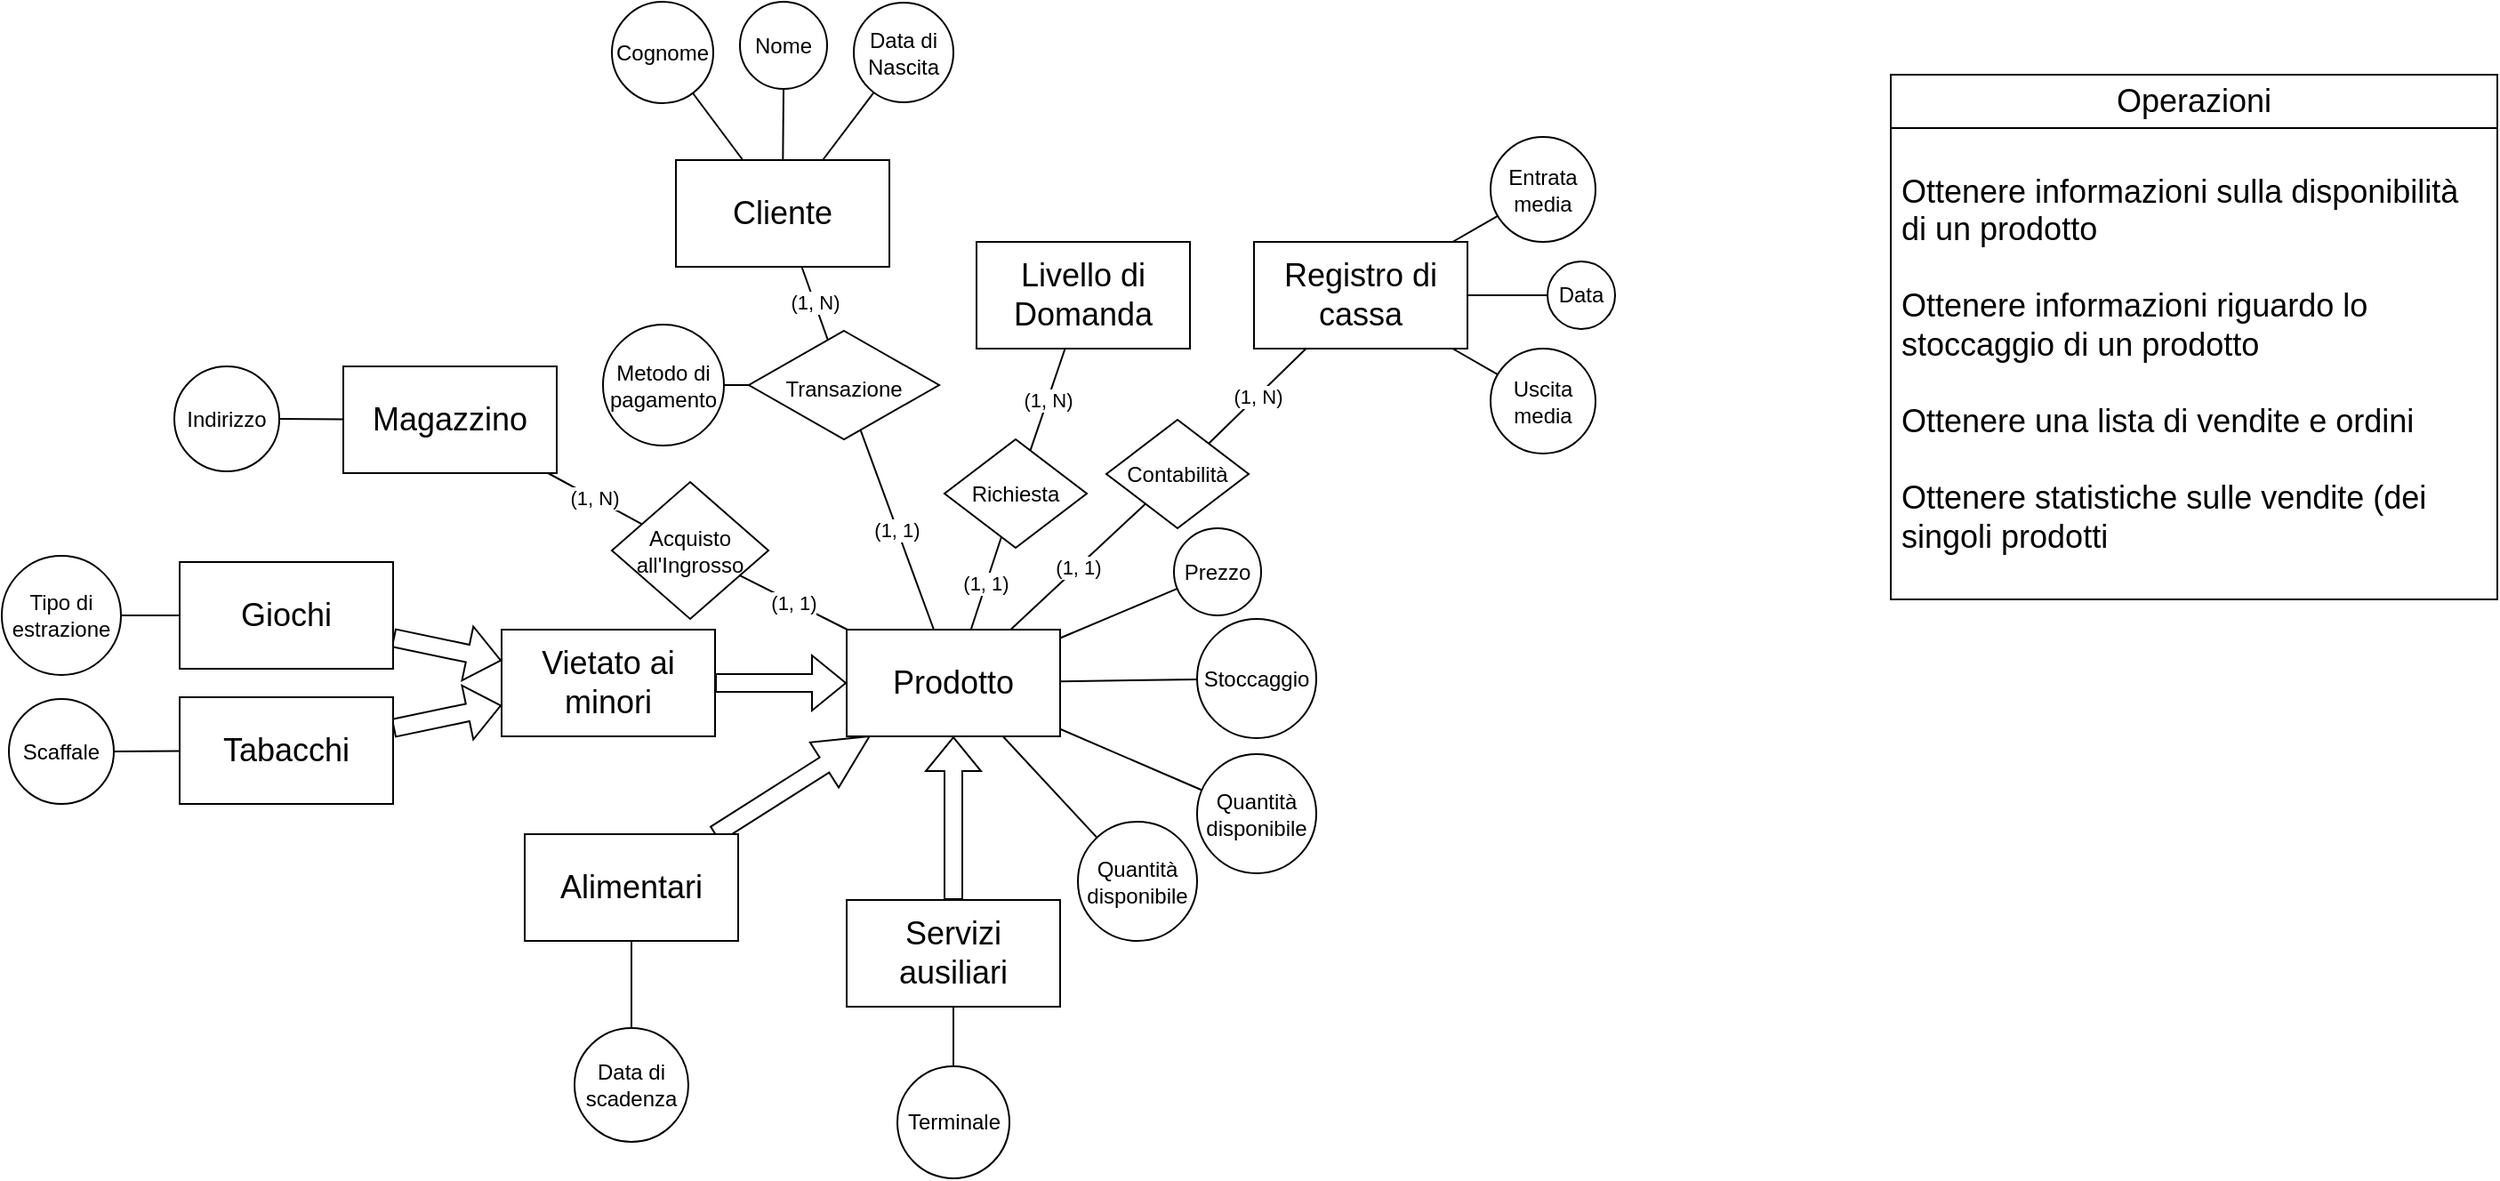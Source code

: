 <mxfile version="22.1.3" type="github">
  <diagram name="Page-1" id="yC7KV2Ko1jgtMiXsxVH6">
    <mxGraphModel dx="2074" dy="746" grid="0" gridSize="10" guides="1" tooltips="1" connect="1" arrows="1" fold="1" page="0" pageScale="1" pageWidth="850" pageHeight="1100" math="0" shadow="0">
      <root>
        <mxCell id="0" />
        <mxCell id="1" parent="0" />
        <mxCell id="NwfZpaaQpDAw_J0AIX61-1" value="&lt;font style=&quot;font-size: 12px;&quot;&gt;Transazione&lt;/font&gt;" style="rhombus;whiteSpace=wrap;html=1;fontSize=16;" parent="1" vertex="1">
          <mxGeometry x="300" y="232" width="107" height="61" as="geometry" />
        </mxCell>
        <mxCell id="NwfZpaaQpDAw_J0AIX61-38" style="edgeStyle=none;curved=1;rounded=0;orthogonalLoop=1;jettySize=auto;html=1;fontSize=12;shape=flexArrow;" parent="1" source="NwfZpaaQpDAw_J0AIX61-36" target="BWnH7RUJTYlGTLS44q7B-50" edge="1">
          <mxGeometry relative="1" as="geometry" />
        </mxCell>
        <mxCell id="NwfZpaaQpDAw_J0AIX61-59" value="" style="edgeStyle=none;curved=1;rounded=0;orthogonalLoop=1;jettySize=auto;html=1;fontSize=12;shape=flexArrow;" parent="1" source="NwfZpaaQpDAw_J0AIX61-58" target="NwfZpaaQpDAw_J0AIX61-10" edge="1">
          <mxGeometry relative="1" as="geometry" />
        </mxCell>
        <mxCell id="NwfZpaaQpDAw_J0AIX61-82" style="edgeStyle=none;curved=1;rounded=0;orthogonalLoop=1;jettySize=auto;html=1;fontSize=12;shape=arrow;" parent="1" source="NwfZpaaQpDAw_J0AIX61-81" target="NwfZpaaQpDAw_J0AIX61-10" edge="1">
          <mxGeometry relative="1" as="geometry" />
        </mxCell>
        <mxCell id="NwfZpaaQpDAw_J0AIX61-87" style="edgeStyle=none;curved=1;rounded=0;orthogonalLoop=1;jettySize=auto;html=1;fontSize=12;shape=flexArrow;" parent="1" source="NwfZpaaQpDAw_J0AIX61-86" target="BWnH7RUJTYlGTLS44q7B-50" edge="1">
          <mxGeometry relative="1" as="geometry" />
        </mxCell>
        <mxCell id="NwfZpaaQpDAw_J0AIX61-10" value="&lt;div&gt;&lt;font style=&quot;font-size: 18px;&quot;&gt;Prodotto&lt;/font&gt;&lt;/div&gt;" style="whiteSpace=wrap;html=1;fontSize=16;" parent="1" vertex="1">
          <mxGeometry x="355" y="400" width="120" height="60" as="geometry" />
        </mxCell>
        <mxCell id="NwfZpaaQpDAw_J0AIX61-28" value="&lt;div&gt;&lt;font style=&quot;font-size: 18px;&quot;&gt;Cliente&lt;/font&gt;&lt;/div&gt;" style="rounded=0;whiteSpace=wrap;html=1;fontSize=16;" parent="1" vertex="1">
          <mxGeometry x="259" y="136" width="120" height="60" as="geometry" />
        </mxCell>
        <mxCell id="NwfZpaaQpDAw_J0AIX61-36" value="&lt;font style=&quot;font-size: 18px;&quot;&gt;Giochi&lt;/font&gt;" style="rounded=0;whiteSpace=wrap;html=1;fontSize=16;" parent="1" vertex="1">
          <mxGeometry x="-20" y="362" width="120" height="60" as="geometry" />
        </mxCell>
        <mxCell id="NwfZpaaQpDAw_J0AIX61-58" value="&lt;font style=&quot;font-size: 18px;&quot;&gt;Servizi ausiliari&lt;/font&gt;" style="whiteSpace=wrap;html=1;fontSize=16;" parent="1" vertex="1">
          <mxGeometry x="355" y="552" width="120" height="60" as="geometry" />
        </mxCell>
        <mxCell id="NwfZpaaQpDAw_J0AIX61-81" value="&lt;font style=&quot;font-size: 18px;&quot;&gt;Alimentari&lt;/font&gt;" style="rounded=0;whiteSpace=wrap;html=1;fontSize=16;" parent="1" vertex="1">
          <mxGeometry x="174" y="515" width="120" height="60" as="geometry" />
        </mxCell>
        <mxCell id="NwfZpaaQpDAw_J0AIX61-86" value="&lt;font style=&quot;font-size: 18px;&quot;&gt;Tabacchi&lt;/font&gt;" style="rounded=0;whiteSpace=wrap;html=1;fontSize=16;" parent="1" vertex="1">
          <mxGeometry x="-20.0" y="438" width="120" height="60" as="geometry" />
        </mxCell>
        <mxCell id="BWnH7RUJTYlGTLS44q7B-9" value="(1, N)" style="endArrow=none;html=1;rounded=0;" parent="1" source="NwfZpaaQpDAw_J0AIX61-1" target="NwfZpaaQpDAw_J0AIX61-28" edge="1">
          <mxGeometry width="50" height="50" relative="1" as="geometry">
            <mxPoint x="305" y="210" as="sourcePoint" />
            <mxPoint x="534" y="325.5" as="targetPoint" />
          </mxGeometry>
        </mxCell>
        <mxCell id="BWnH7RUJTYlGTLS44q7B-10" value="(1, 1)" style="endArrow=none;html=1;rounded=0;" parent="1" source="NwfZpaaQpDAw_J0AIX61-1" target="NwfZpaaQpDAw_J0AIX61-10" edge="1">
          <mxGeometry width="50" height="50" relative="1" as="geometry">
            <mxPoint x="425" y="292" as="sourcePoint" />
            <mxPoint x="425" y="254" as="targetPoint" />
          </mxGeometry>
        </mxCell>
        <mxCell id="BWnH7RUJTYlGTLS44q7B-11" value="Metodo di pagamento" style="ellipse;whiteSpace=wrap;html=1;aspect=fixed;" parent="1" vertex="1">
          <mxGeometry x="218" y="228.5" width="68" height="68" as="geometry" />
        </mxCell>
        <mxCell id="BWnH7RUJTYlGTLS44q7B-13" value="" style="endArrow=none;html=1;rounded=0;" parent="1" source="BWnH7RUJTYlGTLS44q7B-11" target="NwfZpaaQpDAw_J0AIX61-1" edge="1">
          <mxGeometry width="50" height="50" relative="1" as="geometry">
            <mxPoint x="484" y="404.5" as="sourcePoint" />
            <mxPoint x="534" y="354.5" as="targetPoint" />
          </mxGeometry>
        </mxCell>
        <mxCell id="BWnH7RUJTYlGTLS44q7B-17" value="Tipo di estrazione" style="ellipse;whiteSpace=wrap;html=1;aspect=fixed;" parent="1" vertex="1">
          <mxGeometry x="-120" y="358.5" width="67" height="67" as="geometry" />
        </mxCell>
        <mxCell id="BWnH7RUJTYlGTLS44q7B-18" value="" style="endArrow=none;html=1;rounded=0;" parent="1" source="BWnH7RUJTYlGTLS44q7B-17" target="NwfZpaaQpDAw_J0AIX61-36" edge="1">
          <mxGeometry width="50" height="50" relative="1" as="geometry">
            <mxPoint x="-154" y="341" as="sourcePoint" />
            <mxPoint x="-104" y="291" as="targetPoint" />
          </mxGeometry>
        </mxCell>
        <mxCell id="BWnH7RUJTYlGTLS44q7B-19" value="&lt;font style=&quot;font-size: 18px;&quot;&gt;Magazzino&lt;/font&gt;" style="rounded=0;whiteSpace=wrap;html=1;" parent="1" vertex="1">
          <mxGeometry x="72" y="252" width="120" height="60" as="geometry" />
        </mxCell>
        <mxCell id="BWnH7RUJTYlGTLS44q7B-22" value="Acquisto all&#39;Ingrosso" style="rhombus;whiteSpace=wrap;html=1;" parent="1" vertex="1">
          <mxGeometry x="223" y="317" width="88" height="77" as="geometry" />
        </mxCell>
        <mxCell id="BWnH7RUJTYlGTLS44q7B-23" value="(1, N)" style="endArrow=none;html=1;rounded=0;" parent="1" source="BWnH7RUJTYlGTLS44q7B-19" target="BWnH7RUJTYlGTLS44q7B-22" edge="1">
          <mxGeometry width="50" height="50" relative="1" as="geometry">
            <mxPoint x="594" y="463" as="sourcePoint" />
            <mxPoint x="644" y="413" as="targetPoint" />
          </mxGeometry>
        </mxCell>
        <mxCell id="BWnH7RUJTYlGTLS44q7B-24" value="(1, 1)" style="endArrow=none;html=1;rounded=0;" parent="1" source="NwfZpaaQpDAw_J0AIX61-10" target="BWnH7RUJTYlGTLS44q7B-22" edge="1">
          <mxGeometry width="50" height="50" relative="1" as="geometry">
            <mxPoint x="115" y="269" as="sourcePoint" />
            <mxPoint x="200" y="318" as="targetPoint" />
          </mxGeometry>
        </mxCell>
        <mxCell id="BWnH7RUJTYlGTLS44q7B-25" value="Indirizzo" style="ellipse;whiteSpace=wrap;html=1;aspect=fixed;" parent="1" vertex="1">
          <mxGeometry x="-23" y="252" width="59" height="59" as="geometry" />
        </mxCell>
        <mxCell id="BWnH7RUJTYlGTLS44q7B-26" value="" style="endArrow=none;html=1;rounded=0;" parent="1" source="BWnH7RUJTYlGTLS44q7B-25" target="BWnH7RUJTYlGTLS44q7B-19" edge="1">
          <mxGeometry width="50" height="50" relative="1" as="geometry">
            <mxPoint x="-78" y="364.5" as="sourcePoint" />
            <mxPoint x="-189" y="223.5" as="targetPoint" />
          </mxGeometry>
        </mxCell>
        <mxCell id="BWnH7RUJTYlGTLS44q7B-27" value="&lt;div&gt;Prezzo&lt;/div&gt;" style="ellipse;whiteSpace=wrap;html=1;aspect=fixed;" parent="1" vertex="1">
          <mxGeometry x="539" y="343" width="49" height="49" as="geometry" />
        </mxCell>
        <mxCell id="BWnH7RUJTYlGTLS44q7B-28" value="Quantità disponibile" style="ellipse;whiteSpace=wrap;html=1;aspect=fixed;" parent="1" vertex="1">
          <mxGeometry x="485" y="508" width="67" height="67" as="geometry" />
        </mxCell>
        <mxCell id="BWnH7RUJTYlGTLS44q7B-29" value="" style="endArrow=none;html=1;rounded=0;" parent="1" source="BWnH7RUJTYlGTLS44q7B-27" target="NwfZpaaQpDAw_J0AIX61-10" edge="1">
          <mxGeometry width="50" height="50" relative="1" as="geometry">
            <mxPoint x="559" y="241" as="sourcePoint" />
            <mxPoint x="489" y="327.166" as="targetPoint" />
          </mxGeometry>
        </mxCell>
        <mxCell id="BWnH7RUJTYlGTLS44q7B-30" value="" style="endArrow=none;html=1;rounded=0;" parent="1" source="BWnH7RUJTYlGTLS44q7B-28" target="NwfZpaaQpDAw_J0AIX61-10" edge="1">
          <mxGeometry width="50" height="50" relative="1" as="geometry">
            <mxPoint x="554" y="327" as="sourcePoint" />
            <mxPoint x="489" y="368.273" as="targetPoint" />
          </mxGeometry>
        </mxCell>
        <mxCell id="BWnH7RUJTYlGTLS44q7B-31" value="&lt;font style=&quot;font-size: 18px;&quot;&gt;Livello di Domanda&lt;/font&gt;" style="rounded=0;whiteSpace=wrap;html=1;" parent="1" vertex="1">
          <mxGeometry x="428" y="182" width="120" height="60" as="geometry" />
        </mxCell>
        <mxCell id="BWnH7RUJTYlGTLS44q7B-32" value="(1, 1)" style="endArrow=none;html=1;rounded=0;" parent="1" source="BWnH7RUJTYlGTLS44q7B-33" target="NwfZpaaQpDAw_J0AIX61-10" edge="1">
          <mxGeometry width="50" height="50" relative="1" as="geometry">
            <mxPoint x="586" y="268" as="sourcePoint" />
            <mxPoint x="489" y="309.0" as="targetPoint" />
          </mxGeometry>
        </mxCell>
        <mxCell id="BWnH7RUJTYlGTLS44q7B-33" value="Richiesta" style="rhombus;whiteSpace=wrap;html=1;" parent="1" vertex="1">
          <mxGeometry x="410" y="293" width="80" height="61" as="geometry" />
        </mxCell>
        <mxCell id="BWnH7RUJTYlGTLS44q7B-34" value="(1, N)" style="endArrow=none;html=1;rounded=0;" parent="1" source="BWnH7RUJTYlGTLS44q7B-31" target="BWnH7RUJTYlGTLS44q7B-33" edge="1">
          <mxGeometry width="50" height="50" relative="1" as="geometry">
            <mxPoint x="605" y="271" as="sourcePoint" />
            <mxPoint x="499" y="321" as="targetPoint" />
          </mxGeometry>
        </mxCell>
        <mxCell id="BWnH7RUJTYlGTLS44q7B-36" value="Terminale" style="ellipse;whiteSpace=wrap;html=1;aspect=fixed;" parent="1" vertex="1">
          <mxGeometry x="383.5" y="645.5" width="63" height="63" as="geometry" />
        </mxCell>
        <mxCell id="BWnH7RUJTYlGTLS44q7B-37" value="" style="endArrow=none;html=1;rounded=0;" parent="1" source="BWnH7RUJTYlGTLS44q7B-36" target="NwfZpaaQpDAw_J0AIX61-58" edge="1">
          <mxGeometry width="50" height="50" relative="1" as="geometry">
            <mxPoint x="436" y="447" as="sourcePoint" />
            <mxPoint x="376" y="446" as="targetPoint" />
          </mxGeometry>
        </mxCell>
        <mxCell id="BWnH7RUJTYlGTLS44q7B-40" value="" style="endArrow=none;html=1;rounded=0;" parent="1" source="BWnH7RUJTYlGTLS44q7B-41" target="NwfZpaaQpDAw_J0AIX61-86" edge="1">
          <mxGeometry width="50" height="50" relative="1" as="geometry">
            <mxPoint x="54.25" y="580" as="sourcePoint" />
            <mxPoint x="195.25" y="511" as="targetPoint" />
          </mxGeometry>
        </mxCell>
        <mxCell id="BWnH7RUJTYlGTLS44q7B-41" value="&lt;div&gt;Scaffale&lt;/div&gt;" style="ellipse;whiteSpace=wrap;html=1;aspect=fixed;" parent="1" vertex="1">
          <mxGeometry x="-116" y="439" width="59" height="59" as="geometry" />
        </mxCell>
        <mxCell id="BWnH7RUJTYlGTLS44q7B-44" value="Nome" style="ellipse;whiteSpace=wrap;html=1;aspect=fixed;" parent="1" vertex="1">
          <mxGeometry x="295" y="47" width="49" height="49" as="geometry" />
        </mxCell>
        <mxCell id="BWnH7RUJTYlGTLS44q7B-45" value="" style="endArrow=none;html=1;rounded=0;" parent="1" source="BWnH7RUJTYlGTLS44q7B-44" target="NwfZpaaQpDAw_J0AIX61-28" edge="1">
          <mxGeometry width="50" height="50" relative="1" as="geometry">
            <mxPoint x="510" y="267.5" as="sourcePoint" />
            <mxPoint x="381" y="130.5" as="targetPoint" />
          </mxGeometry>
        </mxCell>
        <mxCell id="BWnH7RUJTYlGTLS44q7B-46" value="Cognome" style="ellipse;whiteSpace=wrap;html=1;aspect=fixed;" parent="1" vertex="1">
          <mxGeometry x="223" y="47" width="57" height="57" as="geometry" />
        </mxCell>
        <mxCell id="BWnH7RUJTYlGTLS44q7B-47" value="" style="endArrow=none;html=1;rounded=0;" parent="1" source="BWnH7RUJTYlGTLS44q7B-46" target="NwfZpaaQpDAw_J0AIX61-28" edge="1">
          <mxGeometry width="50" height="50" relative="1" as="geometry">
            <mxPoint x="510" y="353.5" as="sourcePoint" />
            <mxPoint x="357" y="137.3" as="targetPoint" />
          </mxGeometry>
        </mxCell>
        <mxCell id="BWnH7RUJTYlGTLS44q7B-48" value="Data di Nascita" style="ellipse;whiteSpace=wrap;html=1;aspect=fixed;" parent="1" vertex="1">
          <mxGeometry x="359" y="47.5" width="56" height="56" as="geometry" />
        </mxCell>
        <mxCell id="BWnH7RUJTYlGTLS44q7B-49" value="" style="endArrow=none;html=1;rounded=0;" parent="1" source="BWnH7RUJTYlGTLS44q7B-48" target="NwfZpaaQpDAw_J0AIX61-28" edge="1">
          <mxGeometry width="50" height="50" relative="1" as="geometry">
            <mxPoint x="452" y="130.5" as="sourcePoint" />
            <mxPoint x="375" y="133.5" as="targetPoint" />
          </mxGeometry>
        </mxCell>
        <mxCell id="BWnH7RUJTYlGTLS44q7B-51" style="edgeStyle=orthogonalEdgeStyle;rounded=0;orthogonalLoop=1;jettySize=auto;html=1;shape=flexArrow;" parent="1" source="BWnH7RUJTYlGTLS44q7B-50" target="NwfZpaaQpDAw_J0AIX61-10" edge="1">
          <mxGeometry relative="1" as="geometry" />
        </mxCell>
        <mxCell id="BWnH7RUJTYlGTLS44q7B-50" value="&lt;font style=&quot;font-size: 18px;&quot;&gt;Vietato ai minori&lt;br&gt;&lt;/font&gt;" style="rounded=0;whiteSpace=wrap;html=1;" parent="1" vertex="1">
          <mxGeometry x="161" y="400" width="120" height="60" as="geometry" />
        </mxCell>
        <mxCell id="BWnH7RUJTYlGTLS44q7B-52" value="" style="endArrow=none;html=1;rounded=0;" parent="1" source="BWnH7RUJTYlGTLS44q7B-53" target="NwfZpaaQpDAw_J0AIX61-81" edge="1">
          <mxGeometry width="50" height="50" relative="1" as="geometry">
            <mxPoint x="254.5" y="712" as="sourcePoint" />
            <mxPoint x="319.5" y="202" as="targetPoint" />
          </mxGeometry>
        </mxCell>
        <mxCell id="BWnH7RUJTYlGTLS44q7B-53" value="Data di scadenza" style="ellipse;whiteSpace=wrap;html=1;aspect=fixed;" parent="1" vertex="1">
          <mxGeometry x="202" y="624" width="64" height="64" as="geometry" />
        </mxCell>
        <mxCell id="BWnH7RUJTYlGTLS44q7B-55" value="&lt;font style=&quot;font-size: 18px;&quot;&gt;Operazioni&lt;/font&gt;" style="swimlane;fontStyle=0;childLayout=stackLayout;horizontal=1;startSize=30;horizontalStack=0;resizeParent=1;resizeParentMax=0;resizeLast=0;collapsible=1;marginBottom=0;whiteSpace=wrap;html=1;" parent="1" vertex="1">
          <mxGeometry x="942" y="88" width="341" height="295" as="geometry">
            <mxRectangle x="993" y="108" width="122" height="34" as="alternateBounds" />
          </mxGeometry>
        </mxCell>
        <mxCell id="BWnH7RUJTYlGTLS44q7B-58" value="&lt;div&gt;&lt;font style=&quot;font-size: 18px;&quot;&gt;Ottenere informazioni sulla disponibilità di un prodotto&lt;/font&gt;&lt;/div&gt;&lt;div&gt;&lt;font style=&quot;font-size: 18px;&quot;&gt;&lt;br&gt;&lt;/font&gt;&lt;/div&gt;&lt;div&gt;&lt;font style=&quot;font-size: 18px;&quot;&gt;Ottenere informazioni riguardo lo stoccaggio di un prodotto&lt;/font&gt;&lt;/div&gt;&lt;div&gt;&lt;font style=&quot;font-size: 18px;&quot;&gt;&lt;br&gt;&lt;/font&gt;&lt;/div&gt;&lt;div&gt;&lt;font style=&quot;font-size: 18px;&quot;&gt;Ottenere una lista di vendite e ordini&lt;/font&gt;&lt;/div&gt;&lt;div&gt;&lt;font style=&quot;font-size: 18px;&quot;&gt;&lt;br&gt;&lt;/font&gt;&lt;/div&gt;&lt;div&gt;&lt;font style=&quot;font-size: 18px;&quot;&gt;Ottenere statistiche sulle vendite (dei singoli prodotti&lt;br&gt;&lt;/font&gt;&lt;/div&gt;" style="text;strokeColor=none;fillColor=none;align=left;verticalAlign=middle;spacingLeft=4;spacingRight=4;overflow=hidden;points=[[0,0.5],[1,0.5]];portConstraint=eastwest;rotatable=0;whiteSpace=wrap;html=1;" parent="BWnH7RUJTYlGTLS44q7B-55" vertex="1">
          <mxGeometry y="30" width="341" height="265" as="geometry" />
        </mxCell>
        <mxCell id="BWnH7RUJTYlGTLS44q7B-59" value="Stoccaggio" style="ellipse;whiteSpace=wrap;html=1;aspect=fixed;" parent="1" vertex="1">
          <mxGeometry x="552" y="394" width="67" height="67" as="geometry" />
        </mxCell>
        <mxCell id="BWnH7RUJTYlGTLS44q7B-60" value="" style="endArrow=none;html=1;rounded=0;" parent="1" source="BWnH7RUJTYlGTLS44q7B-59" target="NwfZpaaQpDAw_J0AIX61-10" edge="1">
          <mxGeometry width="50" height="50" relative="1" as="geometry">
            <mxPoint x="689" y="271.5" as="sourcePoint" />
            <mxPoint x="489" y="346.56" as="targetPoint" />
          </mxGeometry>
        </mxCell>
        <mxCell id="BWnH7RUJTYlGTLS44q7B-63" value="&lt;font style=&quot;font-size: 18px;&quot;&gt;Registro di cassa&lt;br&gt;&lt;/font&gt;" style="rounded=0;whiteSpace=wrap;html=1;" parent="1" vertex="1">
          <mxGeometry x="584" y="182" width="120" height="60" as="geometry" />
        </mxCell>
        <mxCell id="BWnH7RUJTYlGTLS44q7B-64" value="Contabilità" style="rhombus;whiteSpace=wrap;html=1;" parent="1" vertex="1">
          <mxGeometry x="501" y="282" width="80" height="61" as="geometry" />
        </mxCell>
        <mxCell id="BWnH7RUJTYlGTLS44q7B-65" value="(1, 1)" style="endArrow=none;html=1;rounded=0;" parent="1" source="BWnH7RUJTYlGTLS44q7B-64" target="NwfZpaaQpDAw_J0AIX61-10" edge="1">
          <mxGeometry width="50" height="50" relative="1" as="geometry">
            <mxPoint x="482" y="314" as="sourcePoint" />
            <mxPoint x="439" y="410" as="targetPoint" />
          </mxGeometry>
        </mxCell>
        <mxCell id="BWnH7RUJTYlGTLS44q7B-66" value="(1, N)" style="endArrow=none;html=1;rounded=0;" parent="1" source="BWnH7RUJTYlGTLS44q7B-63" target="BWnH7RUJTYlGTLS44q7B-64" edge="1">
          <mxGeometry width="50" height="50" relative="1" as="geometry">
            <mxPoint x="506" y="524.5" as="sourcePoint" />
            <mxPoint x="444" y="497.5" as="targetPoint" />
          </mxGeometry>
        </mxCell>
        <mxCell id="BWnH7RUJTYlGTLS44q7B-68" value="Entrata media" style="ellipse;whiteSpace=wrap;html=1;aspect=fixed;" parent="1" vertex="1">
          <mxGeometry x="717" y="123" width="59" height="59" as="geometry" />
        </mxCell>
        <mxCell id="BWnH7RUJTYlGTLS44q7B-69" value="Uscita media" style="ellipse;whiteSpace=wrap;html=1;aspect=fixed;" parent="1" vertex="1">
          <mxGeometry x="717" y="242" width="59" height="59" as="geometry" />
        </mxCell>
        <mxCell id="BWnH7RUJTYlGTLS44q7B-70" value="" style="endArrow=none;html=1;rounded=0;" parent="1" source="BWnH7RUJTYlGTLS44q7B-68" target="BWnH7RUJTYlGTLS44q7B-63" edge="1">
          <mxGeometry width="50" height="50" relative="1" as="geometry">
            <mxPoint x="591" y="405.5" as="sourcePoint" />
            <mxPoint x="444" y="451.5" as="targetPoint" />
          </mxGeometry>
        </mxCell>
        <mxCell id="BWnH7RUJTYlGTLS44q7B-71" value="" style="endArrow=none;html=1;rounded=0;" parent="1" source="BWnH7RUJTYlGTLS44q7B-69" target="BWnH7RUJTYlGTLS44q7B-63" edge="1">
          <mxGeometry width="50" height="50" relative="1" as="geometry">
            <mxPoint x="758" y="677.5" as="sourcePoint" />
            <mxPoint x="720" y="578.5" as="targetPoint" />
          </mxGeometry>
        </mxCell>
        <mxCell id="BWnH7RUJTYlGTLS44q7B-72" value="Data" style="ellipse;whiteSpace=wrap;html=1;aspect=fixed;" parent="1" vertex="1">
          <mxGeometry x="749" y="193" width="38" height="38" as="geometry" />
        </mxCell>
        <mxCell id="BWnH7RUJTYlGTLS44q7B-73" value="" style="endArrow=none;html=1;rounded=0;" parent="1" source="BWnH7RUJTYlGTLS44q7B-72" target="BWnH7RUJTYlGTLS44q7B-63" edge="1">
          <mxGeometry width="50" height="50" relative="1" as="geometry">
            <mxPoint x="719.64" y="751.75" as="sourcePoint" />
            <mxPoint x="717" y="216.979" as="targetPoint" />
          </mxGeometry>
        </mxCell>
        <mxCell id="BWnH7RUJTYlGTLS44q7B-76" value="Quantità disponibile" style="ellipse;whiteSpace=wrap;html=1;aspect=fixed;" parent="1" vertex="1">
          <mxGeometry x="552" y="470" width="67" height="67" as="geometry" />
        </mxCell>
        <mxCell id="BWnH7RUJTYlGTLS44q7B-77" value="" style="endArrow=none;html=1;rounded=0;" parent="1" source="BWnH7RUJTYlGTLS44q7B-76" target="NwfZpaaQpDAw_J0AIX61-10" edge="1">
          <mxGeometry width="50" height="50" relative="1" as="geometry">
            <mxPoint x="588" y="364" as="sourcePoint" />
            <mxPoint x="485" y="412" as="targetPoint" />
          </mxGeometry>
        </mxCell>
      </root>
    </mxGraphModel>
  </diagram>
</mxfile>
